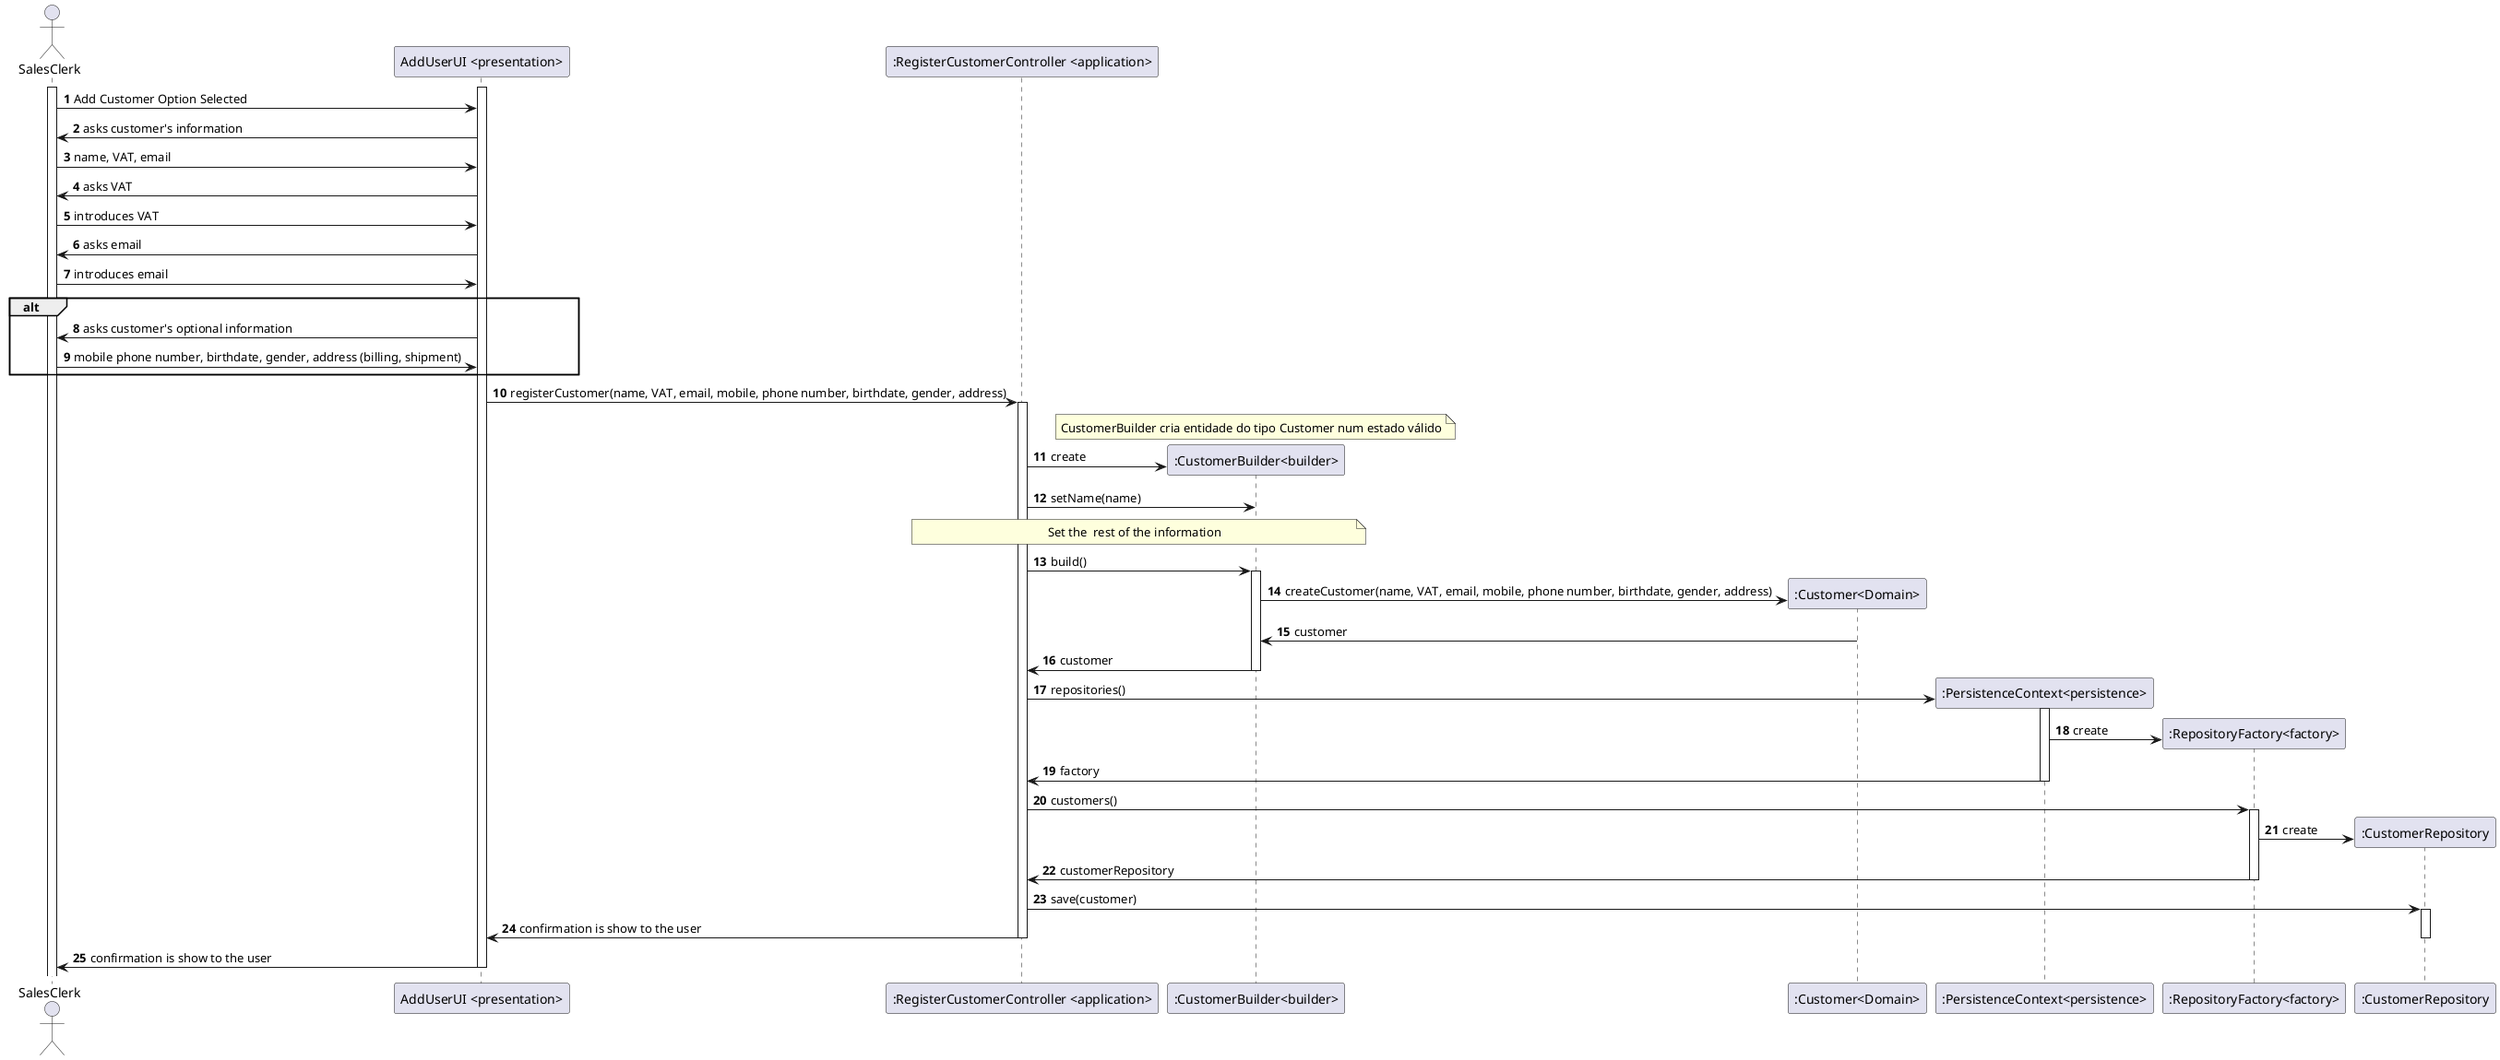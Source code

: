 @startuml
autonumber
actor "SalesClerk" as SC

participant  "AddUserUI <presentation>" as SYS
participant ":RegisterCustomerController <application>" as CTRL
participant ":CustomerBuilder<builder>" as CSB
participant ":Customer<Domain>" as CUS
participant ":PersistenceContext<persistence>" as PC
participant ":RepositoryFactory<factory>" as RF
participant ":CustomerRepository" as CR




activate SC
activate SYS

SC-> SYS: Add Customer Option Selected
SYS-> SC: asks customer's information

SC-> SYS: name, VAT, email

SYS-> SC: asks VAT
SC-> SYS: introduces VAT
SYS-> SC: asks email
SC-> SYS: introduces email

alt
SYS-> SC: asks customer's optional information
SC-> SYS: mobile phone number, birthdate, gender, address (billing, shipment)


end alt


SYS-> CTRL : registerCustomer(name, VAT, email, mobile, phone number, birthdate, gender, address)
note over CSB: CustomerBuilder cria entidade do tipo Customer num estado válido
activate CTRL
CTRL-> CSB **: create

CTRL-> CSB: setName(name)


note over CTRL, CSB:Set the  rest of the information
CTRL-> CSB: build()
activate CSB
CSB -> CUS** : createCustomer(name, VAT, email, mobile, phone number, birthdate, gender, address)
CUS -> CSB: customer

CSB -> CTRL: customer
deactivate CSB

CTRL-> PC**: repositories()
activate PC
PC-> RF**: create
PC-> CTRL: factory
deactivate PC

CTRL-> RF: customers()
activate RF
RF->CR**: create

RF->CTRL: customerRepository
deactivate RF
CTRL->CR: save(customer)

deactivate PC
activate CR

CTRL -> SYS: confirmation is show to the user
deactivate CR
deactivate CTRL

SYS-> SC: confirmation is show to the user
deactivate SYS
@enduml